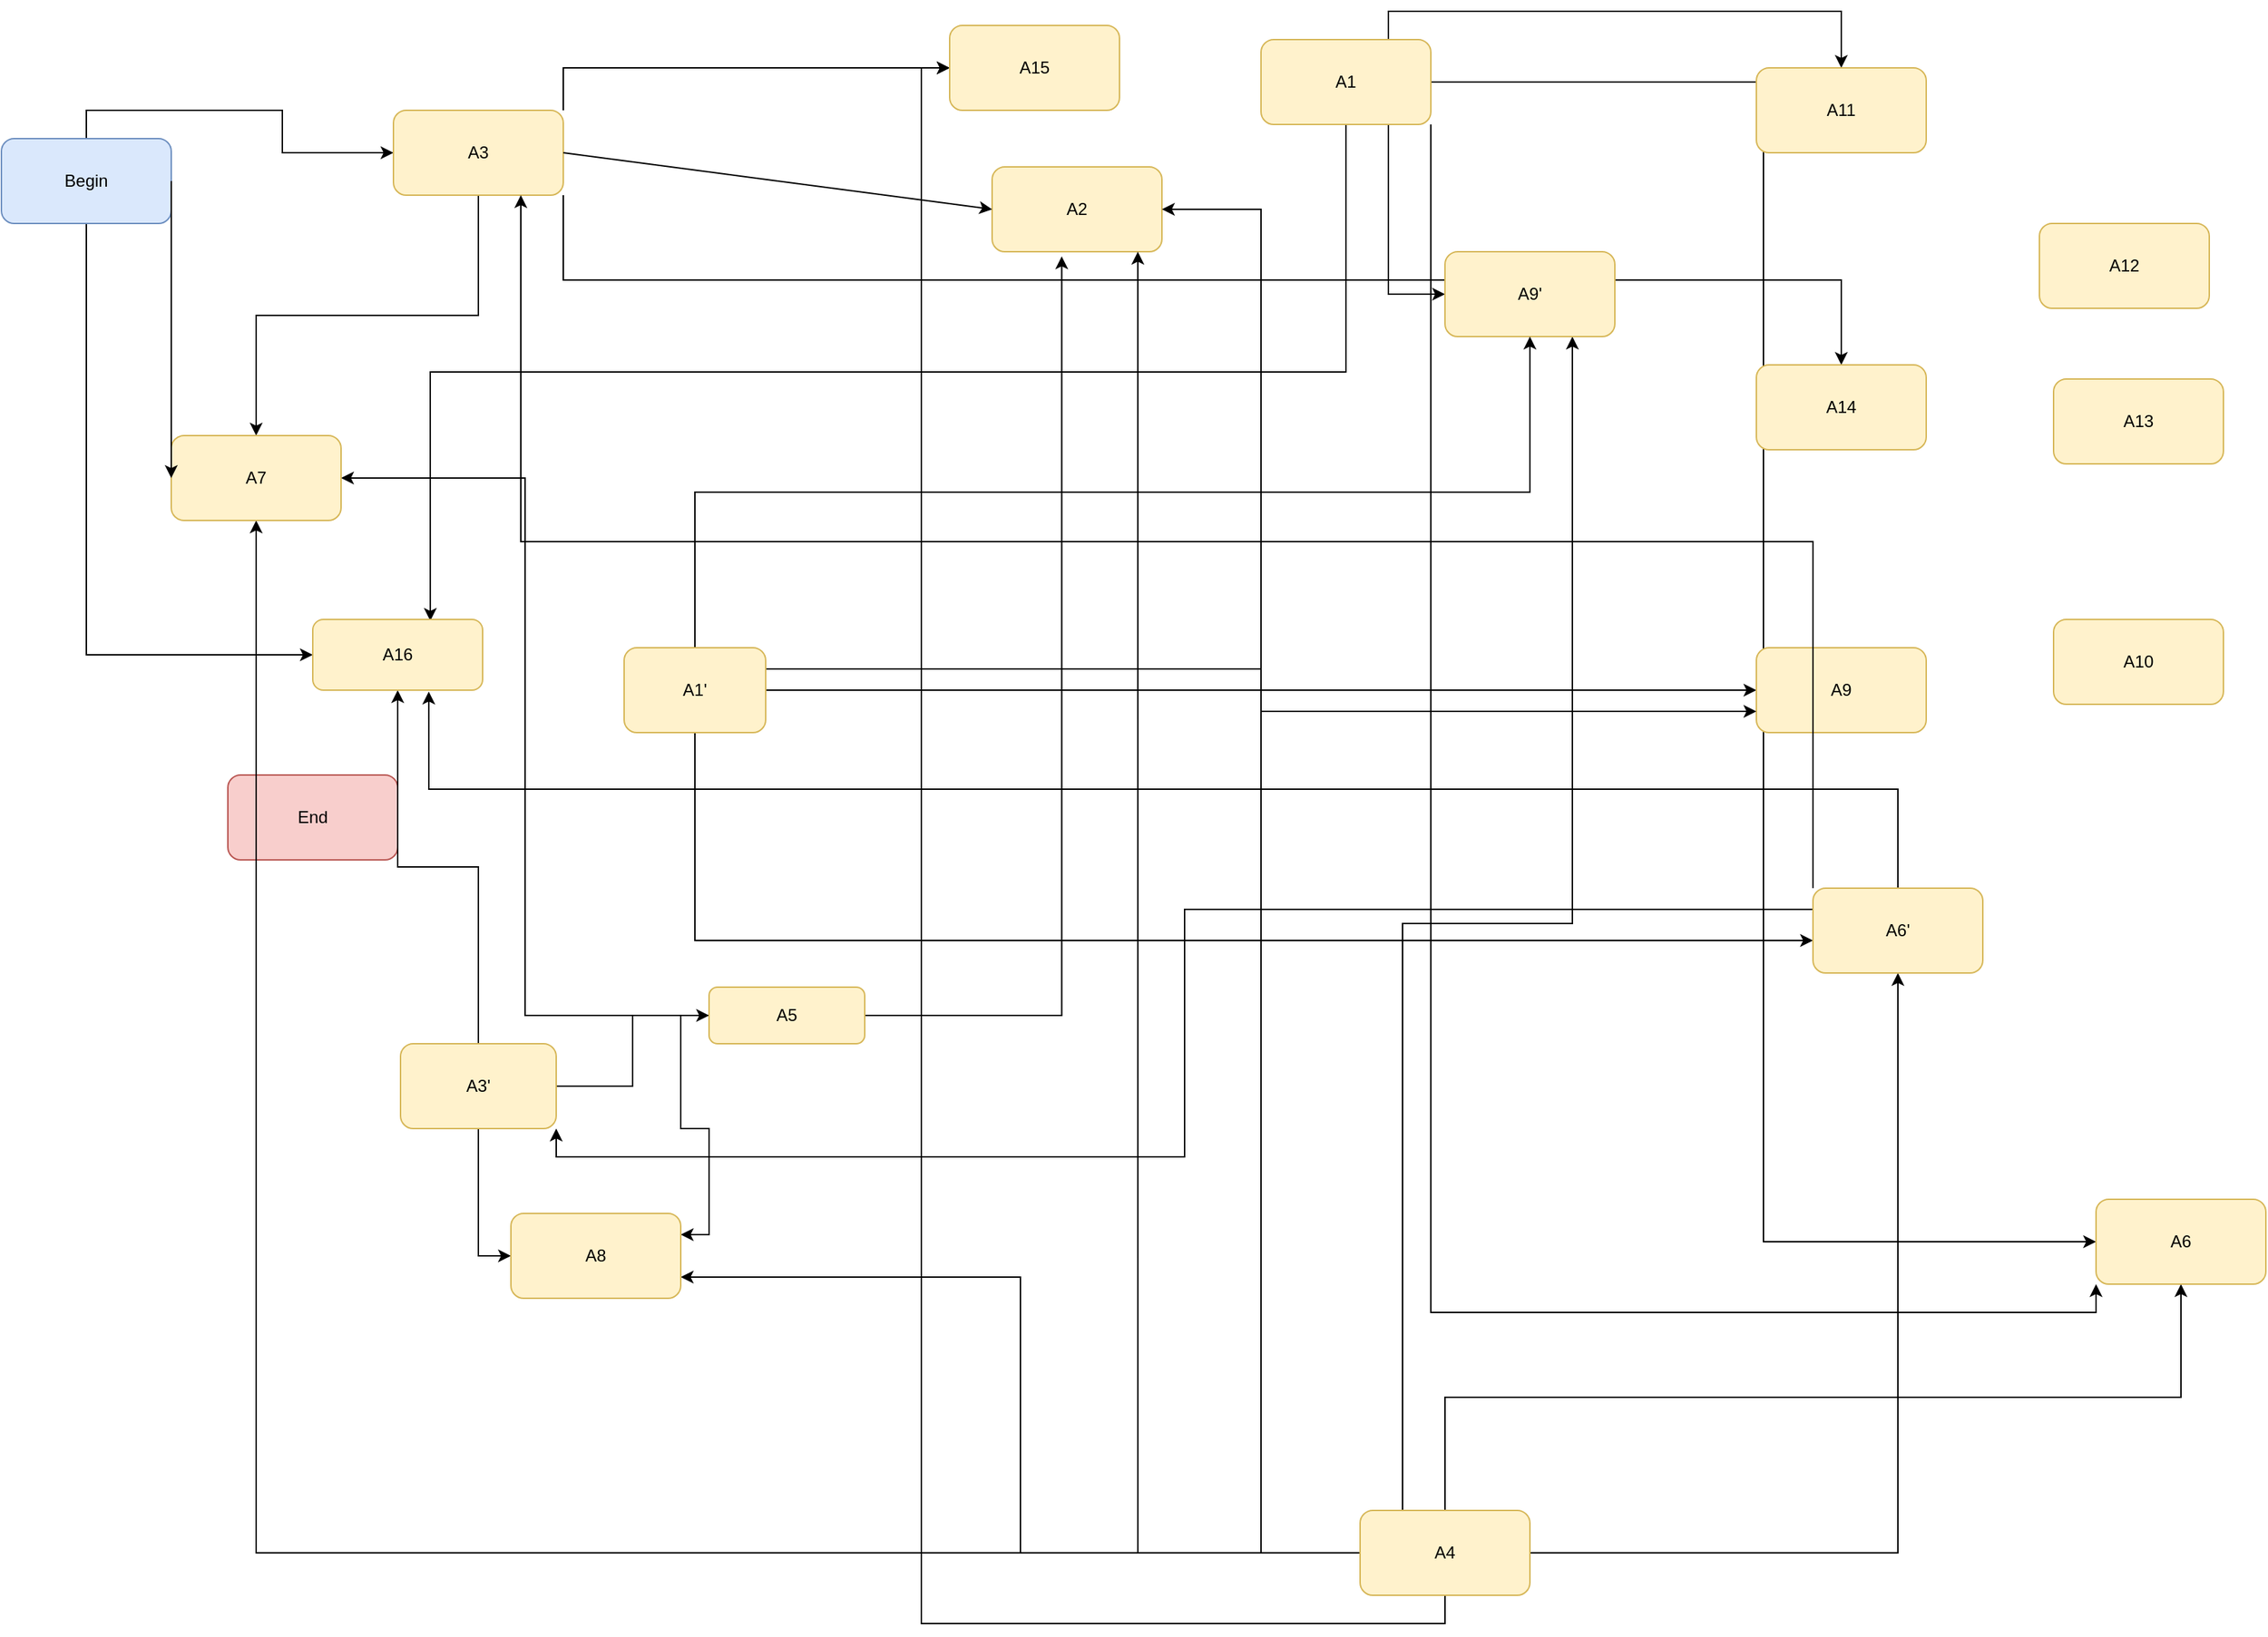 <mxfile version="15.8.8"><diagram id="JxsRw_e2bD54jY6qafwe" name="Page-1"><mxGraphModel dx="2858" dy="1081" grid="1" gridSize="10" guides="1" tooltips="1" connect="1" arrows="1" fold="1" page="1" pageScale="1" pageWidth="827" pageHeight="1169" math="0" shadow="0"><root><mxCell id="0"/><mxCell id="1" parent="0"/><mxCell id="BYY5nC8Z4RG6hCnz_MtV-24" style="edgeStyle=orthogonalEdgeStyle;rounded=0;orthogonalLoop=1;jettySize=auto;html=1;exitX=0.5;exitY=1;exitDx=0;exitDy=0;entryX=0;entryY=0.5;entryDx=0;entryDy=0;" edge="1" parent="1" source="BYY5nC8Z4RG6hCnz_MtV-2" target="BYY5nC8Z4RG6hCnz_MtV-21"><mxGeometry relative="1" as="geometry"/></mxCell><mxCell id="BYY5nC8Z4RG6hCnz_MtV-25" style="edgeStyle=orthogonalEdgeStyle;rounded=0;orthogonalLoop=1;jettySize=auto;html=1;exitX=0.5;exitY=0;exitDx=0;exitDy=0;entryX=0;entryY=0.5;entryDx=0;entryDy=0;" edge="1" parent="1" source="BYY5nC8Z4RG6hCnz_MtV-2" target="BYY5nC8Z4RG6hCnz_MtV-6"><mxGeometry relative="1" as="geometry"/></mxCell><mxCell id="BYY5nC8Z4RG6hCnz_MtV-2" value="Begin" style="rounded=1;whiteSpace=wrap;html=1;fillColor=#dae8fc;strokeColor=#6c8ebf;" vertex="1" parent="1"><mxGeometry x="-810" y="100" width="120" height="60" as="geometry"/></mxCell><mxCell id="BYY5nC8Z4RG6hCnz_MtV-3" value="End" style="rounded=1;whiteSpace=wrap;html=1;fillColor=#f8cecc;strokeColor=#b85450;" vertex="1" parent="1"><mxGeometry x="-650" y="550" width="120" height="60" as="geometry"/></mxCell><mxCell id="BYY5nC8Z4RG6hCnz_MtV-31" style="edgeStyle=orthogonalEdgeStyle;rounded=0;orthogonalLoop=1;jettySize=auto;html=1;exitX=0.5;exitY=1;exitDx=0;exitDy=0;entryX=0.692;entryY=0.02;entryDx=0;entryDy=0;entryPerimeter=0;" edge="1" parent="1" source="BYY5nC8Z4RG6hCnz_MtV-4" target="BYY5nC8Z4RG6hCnz_MtV-21"><mxGeometry relative="1" as="geometry"/></mxCell><mxCell id="BYY5nC8Z4RG6hCnz_MtV-32" style="edgeStyle=orthogonalEdgeStyle;rounded=0;orthogonalLoop=1;jettySize=auto;html=1;exitX=1;exitY=0.5;exitDx=0;exitDy=0;entryX=0;entryY=0.5;entryDx=0;entryDy=0;" edge="1" parent="1" source="BYY5nC8Z4RG6hCnz_MtV-4" target="BYY5nC8Z4RG6hCnz_MtV-10"><mxGeometry relative="1" as="geometry"/></mxCell><mxCell id="BYY5nC8Z4RG6hCnz_MtV-33" style="edgeStyle=orthogonalEdgeStyle;rounded=0;orthogonalLoop=1;jettySize=auto;html=1;exitX=1;exitY=1;exitDx=0;exitDy=0;entryX=0;entryY=0.5;entryDx=0;entryDy=0;" edge="1" parent="1" source="BYY5nC8Z4RG6hCnz_MtV-4" target="BYY5nC8Z4RG6hCnz_MtV-13"><mxGeometry relative="1" as="geometry"/></mxCell><mxCell id="BYY5nC8Z4RG6hCnz_MtV-34" style="edgeStyle=orthogonalEdgeStyle;rounded=0;orthogonalLoop=1;jettySize=auto;html=1;exitX=0.75;exitY=1;exitDx=0;exitDy=0;entryX=0;entryY=0.5;entryDx=0;entryDy=0;" edge="1" parent="1" source="BYY5nC8Z4RG6hCnz_MtV-4" target="BYY5nC8Z4RG6hCnz_MtV-14"><mxGeometry relative="1" as="geometry"/></mxCell><mxCell id="BYY5nC8Z4RG6hCnz_MtV-35" style="edgeStyle=orthogonalEdgeStyle;rounded=0;orthogonalLoop=1;jettySize=auto;html=1;exitX=0.75;exitY=0;exitDx=0;exitDy=0;entryX=0.5;entryY=0;entryDx=0;entryDy=0;" edge="1" parent="1" source="BYY5nC8Z4RG6hCnz_MtV-4" target="BYY5nC8Z4RG6hCnz_MtV-16"><mxGeometry relative="1" as="geometry"/></mxCell><mxCell id="BYY5nC8Z4RG6hCnz_MtV-4" value="A1" style="rounded=1;whiteSpace=wrap;html=1;fillColor=#fff2cc;strokeColor=#d6b656;" vertex="1" parent="1"><mxGeometry x="80" y="30" width="120" height="60" as="geometry"/></mxCell><mxCell id="BYY5nC8Z4RG6hCnz_MtV-5" value="A2" style="rounded=1;whiteSpace=wrap;html=1;fillColor=#fff2cc;strokeColor=#d6b656;" vertex="1" parent="1"><mxGeometry x="-110" y="120" width="120" height="60" as="geometry"/></mxCell><mxCell id="BYY5nC8Z4RG6hCnz_MtV-28" style="edgeStyle=orthogonalEdgeStyle;rounded=0;orthogonalLoop=1;jettySize=auto;html=1;exitX=0.5;exitY=1;exitDx=0;exitDy=0;" edge="1" parent="1" source="BYY5nC8Z4RG6hCnz_MtV-6" target="BYY5nC8Z4RG6hCnz_MtV-11"><mxGeometry relative="1" as="geometry"/></mxCell><mxCell id="BYY5nC8Z4RG6hCnz_MtV-29" style="edgeStyle=orthogonalEdgeStyle;rounded=0;orthogonalLoop=1;jettySize=auto;html=1;exitX=1;exitY=1;exitDx=0;exitDy=0;" edge="1" parent="1" source="BYY5nC8Z4RG6hCnz_MtV-6" target="BYY5nC8Z4RG6hCnz_MtV-19"><mxGeometry relative="1" as="geometry"/></mxCell><mxCell id="BYY5nC8Z4RG6hCnz_MtV-30" style="edgeStyle=orthogonalEdgeStyle;rounded=0;orthogonalLoop=1;jettySize=auto;html=1;exitX=1;exitY=0;exitDx=0;exitDy=0;" edge="1" parent="1" source="BYY5nC8Z4RG6hCnz_MtV-6" target="BYY5nC8Z4RG6hCnz_MtV-20"><mxGeometry relative="1" as="geometry"/></mxCell><mxCell id="BYY5nC8Z4RG6hCnz_MtV-6" value="A3" style="rounded=1;whiteSpace=wrap;html=1;fillColor=#fff2cc;strokeColor=#d6b656;" vertex="1" parent="1"><mxGeometry x="-533" y="80" width="120" height="60" as="geometry"/></mxCell><mxCell id="BYY5nC8Z4RG6hCnz_MtV-42" style="edgeStyle=orthogonalEdgeStyle;rounded=0;orthogonalLoop=1;jettySize=auto;html=1;entryX=0.5;entryY=1;entryDx=0;entryDy=0;" edge="1" parent="1" source="BYY5nC8Z4RG6hCnz_MtV-7" target="BYY5nC8Z4RG6hCnz_MtV-21"><mxGeometry relative="1" as="geometry"/></mxCell><mxCell id="BYY5nC8Z4RG6hCnz_MtV-43" style="edgeStyle=orthogonalEdgeStyle;rounded=0;orthogonalLoop=1;jettySize=auto;html=1;entryX=0;entryY=0.5;entryDx=0;entryDy=0;" edge="1" parent="1" source="BYY5nC8Z4RG6hCnz_MtV-7" target="BYY5nC8Z4RG6hCnz_MtV-9"><mxGeometry relative="1" as="geometry"/></mxCell><mxCell id="BYY5nC8Z4RG6hCnz_MtV-44" style="edgeStyle=orthogonalEdgeStyle;rounded=0;orthogonalLoop=1;jettySize=auto;html=1;exitX=0.5;exitY=1;exitDx=0;exitDy=0;entryX=0;entryY=0.5;entryDx=0;entryDy=0;" edge="1" parent="1" source="BYY5nC8Z4RG6hCnz_MtV-7" target="BYY5nC8Z4RG6hCnz_MtV-12"><mxGeometry relative="1" as="geometry"/></mxCell><mxCell id="BYY5nC8Z4RG6hCnz_MtV-7" value="A3'" style="rounded=1;whiteSpace=wrap;html=1;fillColor=#fff2cc;strokeColor=#d6b656;" vertex="1" parent="1"><mxGeometry x="-528" y="740" width="110" height="60" as="geometry"/></mxCell><mxCell id="BYY5nC8Z4RG6hCnz_MtV-45" style="edgeStyle=orthogonalEdgeStyle;rounded=0;orthogonalLoop=1;jettySize=auto;html=1;entryX=0.858;entryY=1;entryDx=0;entryDy=0;entryPerimeter=0;" edge="1" parent="1" source="BYY5nC8Z4RG6hCnz_MtV-8" target="BYY5nC8Z4RG6hCnz_MtV-5"><mxGeometry relative="1" as="geometry"/></mxCell><mxCell id="BYY5nC8Z4RG6hCnz_MtV-46" style="edgeStyle=orthogonalEdgeStyle;rounded=0;orthogonalLoop=1;jettySize=auto;html=1;" edge="1" parent="1" source="BYY5nC8Z4RG6hCnz_MtV-8" target="BYY5nC8Z4RG6hCnz_MtV-11"><mxGeometry relative="1" as="geometry"/></mxCell><mxCell id="BYY5nC8Z4RG6hCnz_MtV-47" style="edgeStyle=orthogonalEdgeStyle;rounded=0;orthogonalLoop=1;jettySize=auto;html=1;entryX=1;entryY=0.5;entryDx=0;entryDy=0;" edge="1" parent="1" source="BYY5nC8Z4RG6hCnz_MtV-8" target="BYY5nC8Z4RG6hCnz_MtV-5"><mxGeometry relative="1" as="geometry"/></mxCell><mxCell id="BYY5nC8Z4RG6hCnz_MtV-48" style="edgeStyle=orthogonalEdgeStyle;rounded=0;orthogonalLoop=1;jettySize=auto;html=1;entryX=1;entryY=0.75;entryDx=0;entryDy=0;" edge="1" parent="1" source="BYY5nC8Z4RG6hCnz_MtV-8" target="BYY5nC8Z4RG6hCnz_MtV-12"><mxGeometry relative="1" as="geometry"/></mxCell><mxCell id="BYY5nC8Z4RG6hCnz_MtV-49" style="edgeStyle=orthogonalEdgeStyle;rounded=0;orthogonalLoop=1;jettySize=auto;html=1;exitX=1;exitY=0.5;exitDx=0;exitDy=0;entryX=0.5;entryY=1;entryDx=0;entryDy=0;" edge="1" parent="1" source="BYY5nC8Z4RG6hCnz_MtV-8" target="BYY5nC8Z4RG6hCnz_MtV-38"><mxGeometry relative="1" as="geometry"/></mxCell><mxCell id="BYY5nC8Z4RG6hCnz_MtV-50" style="edgeStyle=orthogonalEdgeStyle;rounded=0;orthogonalLoop=1;jettySize=auto;html=1;exitX=0.5;exitY=0;exitDx=0;exitDy=0;" edge="1" parent="1" source="BYY5nC8Z4RG6hCnz_MtV-8" target="BYY5nC8Z4RG6hCnz_MtV-10"><mxGeometry relative="1" as="geometry"/></mxCell><mxCell id="BYY5nC8Z4RG6hCnz_MtV-51" style="edgeStyle=orthogonalEdgeStyle;rounded=0;orthogonalLoop=1;jettySize=auto;html=1;exitX=0.25;exitY=0;exitDx=0;exitDy=0;entryX=0.75;entryY=1;entryDx=0;entryDy=0;" edge="1" parent="1" source="BYY5nC8Z4RG6hCnz_MtV-8" target="BYY5nC8Z4RG6hCnz_MtV-14"><mxGeometry relative="1" as="geometry"/></mxCell><mxCell id="BYY5nC8Z4RG6hCnz_MtV-52" style="edgeStyle=orthogonalEdgeStyle;rounded=0;orthogonalLoop=1;jettySize=auto;html=1;exitX=0.5;exitY=1;exitDx=0;exitDy=0;entryX=0;entryY=0.5;entryDx=0;entryDy=0;" edge="1" parent="1" source="BYY5nC8Z4RG6hCnz_MtV-8" target="BYY5nC8Z4RG6hCnz_MtV-20"><mxGeometry relative="1" as="geometry"/></mxCell><mxCell id="BYY5nC8Z4RG6hCnz_MtV-8" value="A4" style="rounded=1;whiteSpace=wrap;html=1;fillColor=#fff2cc;strokeColor=#d6b656;" vertex="1" parent="1"><mxGeometry x="150" y="1070" width="120" height="60" as="geometry"/></mxCell><mxCell id="BYY5nC8Z4RG6hCnz_MtV-56" style="edgeStyle=orthogonalEdgeStyle;rounded=0;orthogonalLoop=1;jettySize=auto;html=1;entryX=1;entryY=0.25;entryDx=0;entryDy=0;" edge="1" parent="1" source="BYY5nC8Z4RG6hCnz_MtV-9" target="BYY5nC8Z4RG6hCnz_MtV-12"><mxGeometry relative="1" as="geometry"/></mxCell><mxCell id="BYY5nC8Z4RG6hCnz_MtV-57" style="edgeStyle=orthogonalEdgeStyle;rounded=0;orthogonalLoop=1;jettySize=auto;html=1;entryX=1;entryY=0.5;entryDx=0;entryDy=0;" edge="1" parent="1" source="BYY5nC8Z4RG6hCnz_MtV-9" target="BYY5nC8Z4RG6hCnz_MtV-11"><mxGeometry relative="1" as="geometry"/></mxCell><mxCell id="BYY5nC8Z4RG6hCnz_MtV-58" style="edgeStyle=orthogonalEdgeStyle;rounded=0;orthogonalLoop=1;jettySize=auto;html=1;entryX=0.41;entryY=1.055;entryDx=0;entryDy=0;entryPerimeter=0;" edge="1" parent="1" source="BYY5nC8Z4RG6hCnz_MtV-9" target="BYY5nC8Z4RG6hCnz_MtV-5"><mxGeometry relative="1" as="geometry"/></mxCell><mxCell id="BYY5nC8Z4RG6hCnz_MtV-9" value="A5" style="rounded=1;whiteSpace=wrap;html=1;fillColor=#fff2cc;strokeColor=#d6b656;" vertex="1" parent="1"><mxGeometry x="-310" y="700" width="110" height="40" as="geometry"/></mxCell><mxCell id="BYY5nC8Z4RG6hCnz_MtV-10" value="A6" style="rounded=1;whiteSpace=wrap;html=1;fillColor=#fff2cc;strokeColor=#d6b656;" vertex="1" parent="1"><mxGeometry x="670" y="850" width="120" height="60" as="geometry"/></mxCell><mxCell id="BYY5nC8Z4RG6hCnz_MtV-11" value="A7" style="rounded=1;whiteSpace=wrap;html=1;fillColor=#fff2cc;strokeColor=#d6b656;" vertex="1" parent="1"><mxGeometry x="-690" y="310" width="120" height="60" as="geometry"/></mxCell><mxCell id="BYY5nC8Z4RG6hCnz_MtV-12" value="A8" style="rounded=1;whiteSpace=wrap;html=1;fillColor=#fff2cc;strokeColor=#d6b656;" vertex="1" parent="1"><mxGeometry x="-450" y="860" width="120" height="60" as="geometry"/></mxCell><mxCell id="BYY5nC8Z4RG6hCnz_MtV-13" value="A9" style="rounded=1;whiteSpace=wrap;html=1;fillColor=#fff2cc;strokeColor=#d6b656;" vertex="1" parent="1"><mxGeometry x="430" y="460" width="120" height="60" as="geometry"/></mxCell><mxCell id="BYY5nC8Z4RG6hCnz_MtV-14" value="A9'" style="rounded=1;whiteSpace=wrap;html=1;fillColor=#fff2cc;strokeColor=#d6b656;" vertex="1" parent="1"><mxGeometry x="210" y="180" width="120" height="60" as="geometry"/></mxCell><mxCell id="BYY5nC8Z4RG6hCnz_MtV-15" value="A10" style="rounded=1;whiteSpace=wrap;html=1;fillColor=#fff2cc;strokeColor=#d6b656;" vertex="1" parent="1"><mxGeometry x="640" y="440" width="120" height="60" as="geometry"/></mxCell><mxCell id="BYY5nC8Z4RG6hCnz_MtV-16" value="A11" style="rounded=1;whiteSpace=wrap;html=1;fillColor=#fff2cc;strokeColor=#d6b656;" vertex="1" parent="1"><mxGeometry x="430" y="50" width="120" height="60" as="geometry"/></mxCell><mxCell id="BYY5nC8Z4RG6hCnz_MtV-17" value="A12" style="rounded=1;whiteSpace=wrap;html=1;fillColor=#fff2cc;strokeColor=#d6b656;" vertex="1" parent="1"><mxGeometry x="630" y="160" width="120" height="60" as="geometry"/></mxCell><mxCell id="BYY5nC8Z4RG6hCnz_MtV-18" value="A13" style="rounded=1;whiteSpace=wrap;html=1;fillColor=#fff2cc;strokeColor=#d6b656;" vertex="1" parent="1"><mxGeometry x="640" y="270" width="120" height="60" as="geometry"/></mxCell><mxCell id="BYY5nC8Z4RG6hCnz_MtV-19" value="A14" style="rounded=1;whiteSpace=wrap;html=1;fillColor=#fff2cc;strokeColor=#d6b656;" vertex="1" parent="1"><mxGeometry x="430" y="260" width="120" height="60" as="geometry"/></mxCell><mxCell id="BYY5nC8Z4RG6hCnz_MtV-20" value="A15" style="rounded=1;whiteSpace=wrap;html=1;fillColor=#fff2cc;strokeColor=#d6b656;" vertex="1" parent="1"><mxGeometry x="-140" y="20" width="120" height="60" as="geometry"/></mxCell><mxCell id="BYY5nC8Z4RG6hCnz_MtV-21" value="A16" style="rounded=1;whiteSpace=wrap;html=1;fillColor=#fff2cc;strokeColor=#d6b656;" vertex="1" parent="1"><mxGeometry x="-590" y="440" width="120" height="50" as="geometry"/></mxCell><mxCell id="BYY5nC8Z4RG6hCnz_MtV-23" value="" style="endArrow=classic;html=1;rounded=0;exitX=1;exitY=0.5;exitDx=0;exitDy=0;entryX=0;entryY=0.5;entryDx=0;entryDy=0;" edge="1" parent="1" source="BYY5nC8Z4RG6hCnz_MtV-2" target="BYY5nC8Z4RG6hCnz_MtV-11"><mxGeometry width="50" height="50" relative="1" as="geometry"><mxPoint x="390" y="480" as="sourcePoint"/><mxPoint x="440" y="430" as="targetPoint"/></mxGeometry></mxCell><mxCell id="BYY5nC8Z4RG6hCnz_MtV-27" value="" style="endArrow=classic;html=1;rounded=0;exitX=1;exitY=0.5;exitDx=0;exitDy=0;entryX=0;entryY=0.5;entryDx=0;entryDy=0;" edge="1" parent="1" source="BYY5nC8Z4RG6hCnz_MtV-6" target="BYY5nC8Z4RG6hCnz_MtV-5"><mxGeometry width="50" height="50" relative="1" as="geometry"><mxPoint x="550" y="380" as="sourcePoint"/><mxPoint x="600" y="330" as="targetPoint"/></mxGeometry></mxCell><mxCell id="BYY5nC8Z4RG6hCnz_MtV-37" style="edgeStyle=orthogonalEdgeStyle;rounded=0;orthogonalLoop=1;jettySize=auto;html=1;entryX=0;entryY=1;entryDx=0;entryDy=0;" edge="1" parent="1" source="BYY5nC8Z4RG6hCnz_MtV-36" target="BYY5nC8Z4RG6hCnz_MtV-10"><mxGeometry relative="1" as="geometry"/></mxCell><mxCell id="BYY5nC8Z4RG6hCnz_MtV-39" style="edgeStyle=orthogonalEdgeStyle;rounded=0;orthogonalLoop=1;jettySize=auto;html=1;exitX=0.5;exitY=1;exitDx=0;exitDy=0;entryX=0;entryY=0.617;entryDx=0;entryDy=0;entryPerimeter=0;" edge="1" parent="1" source="BYY5nC8Z4RG6hCnz_MtV-36" target="BYY5nC8Z4RG6hCnz_MtV-38"><mxGeometry relative="1" as="geometry"/></mxCell><mxCell id="BYY5nC8Z4RG6hCnz_MtV-40" style="edgeStyle=orthogonalEdgeStyle;rounded=0;orthogonalLoop=1;jettySize=auto;html=1;exitX=0.5;exitY=0;exitDx=0;exitDy=0;" edge="1" parent="1" source="BYY5nC8Z4RG6hCnz_MtV-36" target="BYY5nC8Z4RG6hCnz_MtV-14"><mxGeometry relative="1" as="geometry"/></mxCell><mxCell id="BYY5nC8Z4RG6hCnz_MtV-41" style="edgeStyle=orthogonalEdgeStyle;rounded=0;orthogonalLoop=1;jettySize=auto;html=1;exitX=1;exitY=0.25;exitDx=0;exitDy=0;entryX=0;entryY=0.75;entryDx=0;entryDy=0;" edge="1" parent="1" source="BYY5nC8Z4RG6hCnz_MtV-36" target="BYY5nC8Z4RG6hCnz_MtV-13"><mxGeometry relative="1" as="geometry"/></mxCell><mxCell id="BYY5nC8Z4RG6hCnz_MtV-36" value="A1'" style="rounded=1;whiteSpace=wrap;html=1;fillColor=#fff2cc;strokeColor=#d6b656;" vertex="1" parent="1"><mxGeometry x="-370" y="460" width="100" height="60" as="geometry"/></mxCell><mxCell id="BYY5nC8Z4RG6hCnz_MtV-53" style="edgeStyle=orthogonalEdgeStyle;rounded=0;orthogonalLoop=1;jettySize=auto;html=1;exitX=0.5;exitY=0;exitDx=0;exitDy=0;entryX=0.683;entryY=1.02;entryDx=0;entryDy=0;entryPerimeter=0;" edge="1" parent="1" source="BYY5nC8Z4RG6hCnz_MtV-38" target="BYY5nC8Z4RG6hCnz_MtV-21"><mxGeometry relative="1" as="geometry"/></mxCell><mxCell id="BYY5nC8Z4RG6hCnz_MtV-54" style="edgeStyle=orthogonalEdgeStyle;rounded=0;orthogonalLoop=1;jettySize=auto;html=1;exitX=0;exitY=0;exitDx=0;exitDy=0;entryX=0.75;entryY=1;entryDx=0;entryDy=0;" edge="1" parent="1" source="BYY5nC8Z4RG6hCnz_MtV-38" target="BYY5nC8Z4RG6hCnz_MtV-6"><mxGeometry relative="1" as="geometry"/></mxCell><mxCell id="BYY5nC8Z4RG6hCnz_MtV-55" style="edgeStyle=orthogonalEdgeStyle;rounded=0;orthogonalLoop=1;jettySize=auto;html=1;exitX=0;exitY=0.25;exitDx=0;exitDy=0;entryX=1;entryY=1;entryDx=0;entryDy=0;" edge="1" parent="1" source="BYY5nC8Z4RG6hCnz_MtV-38" target="BYY5nC8Z4RG6hCnz_MtV-7"><mxGeometry relative="1" as="geometry"/></mxCell><mxCell id="BYY5nC8Z4RG6hCnz_MtV-38" value="A6'" style="rounded=1;whiteSpace=wrap;html=1;fillColor=#fff2cc;strokeColor=#d6b656;" vertex="1" parent="1"><mxGeometry x="470" y="630" width="120" height="60" as="geometry"/></mxCell></root></mxGraphModel></diagram></mxfile>
